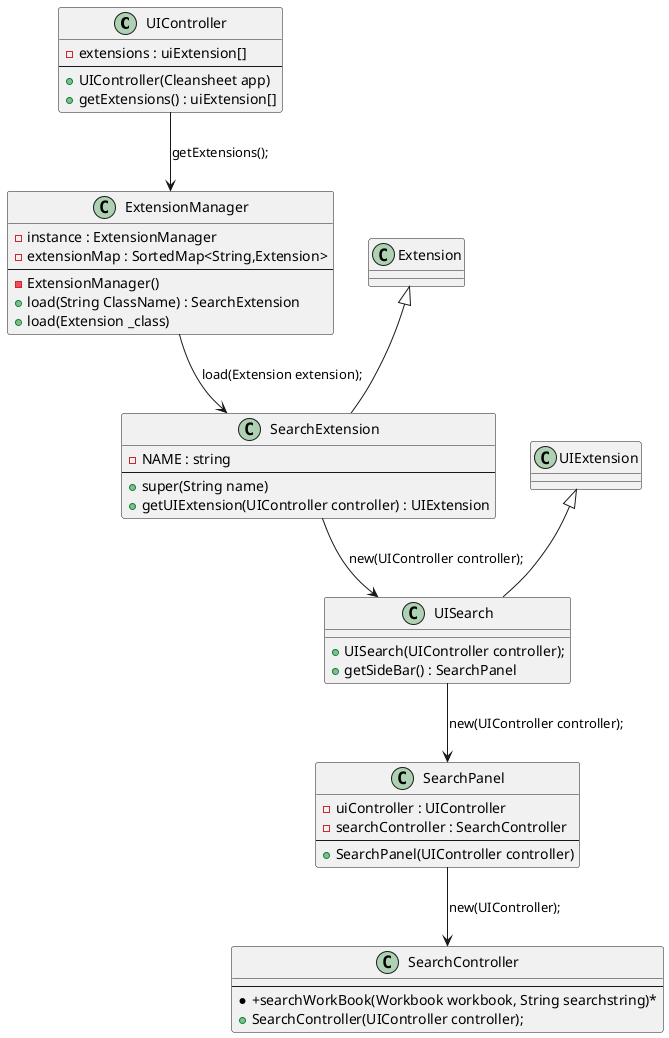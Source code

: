 @startuml doc-files/search_class_diagram.png

class UIController {
	-extensions : uiExtension[]
	--
	+UIController(Cleansheet app)
	+getExtensions() : uiExtension[]
}

class ExtensionManager {
	-instance : ExtensionManager
	-extensionMap : SortedMap<String,Extension>
	--
	-ExtensionManager()
	+load(String ClassName) : SearchExtension
	+load(Extension _class)
}

class Extension{
}

class SearchExtension{
	-NAME : string
	--
	+super(String name)
	+getUIExtension(UIController controller) : UIExtension
}

class UIExtension{
}

class UISearch{
	+UISearch(UIController controller);
	+getSideBar() : SearchPanel
}

class SearchPanel{
	-uiController : UIController
	-searchController : SearchController
	--
	+SearchPanel(UIController controller)
}

class SearchController{
	--
	*+searchWorkBook(Workbook workbook, String searchstring)*
	+SearchController(UIController controller);
}

Extension <|-- SearchExtension
UIExtension <|-- UISearch
UIController --> ExtensionManager : getExtensions();
ExtensionManager --> SearchExtension : load(Extension extension);
SearchExtension --> UISearch : new(UIController controller);
UISearch --> SearchPanel : new(UIController controller);
SearchPanel --> SearchController : new(UIController);

@enduml